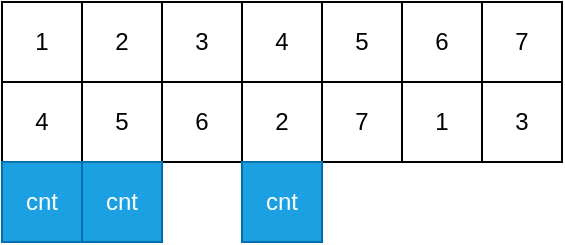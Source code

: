<mxfile version="13.7.9" type="device"><diagram id="BCd94fsJDCRW1fGTc4su" name="페이지-1"><mxGraphModel dx="434" dy="259" grid="1" gridSize="10" guides="1" tooltips="1" connect="1" arrows="1" fold="1" page="1" pageScale="1" pageWidth="10000" pageHeight="10000" math="0" shadow="0"><root><mxCell id="0"/><mxCell id="1" parent="0"/><mxCell id="NXcw6_qmPqiGgCy7ZHQN-1" value="4" style="whiteSpace=wrap;html=1;aspect=fixed;" vertex="1" parent="1"><mxGeometry x="170" y="240" width="40" height="40" as="geometry"/></mxCell><mxCell id="NXcw6_qmPqiGgCy7ZHQN-2" value="5" style="whiteSpace=wrap;html=1;aspect=fixed;" vertex="1" parent="1"><mxGeometry x="210" y="240" width="40" height="40" as="geometry"/></mxCell><mxCell id="NXcw6_qmPqiGgCy7ZHQN-3" value="6" style="whiteSpace=wrap;html=1;aspect=fixed;" vertex="1" parent="1"><mxGeometry x="250" y="240" width="40" height="40" as="geometry"/></mxCell><mxCell id="NXcw6_qmPqiGgCy7ZHQN-4" value="2" style="whiteSpace=wrap;html=1;aspect=fixed;" vertex="1" parent="1"><mxGeometry x="290" y="240" width="40" height="40" as="geometry"/></mxCell><mxCell id="NXcw6_qmPqiGgCy7ZHQN-5" value="7" style="whiteSpace=wrap;html=1;aspect=fixed;" vertex="1" parent="1"><mxGeometry x="330" y="240" width="40" height="40" as="geometry"/></mxCell><mxCell id="NXcw6_qmPqiGgCy7ZHQN-6" value="1" style="whiteSpace=wrap;html=1;aspect=fixed;" vertex="1" parent="1"><mxGeometry x="370" y="240" width="40" height="40" as="geometry"/></mxCell><mxCell id="NXcw6_qmPqiGgCy7ZHQN-7" value="3" style="whiteSpace=wrap;html=1;aspect=fixed;" vertex="1" parent="1"><mxGeometry x="410" y="240" width="40" height="40" as="geometry"/></mxCell><mxCell id="NXcw6_qmPqiGgCy7ZHQN-8" value="cnt" style="whiteSpace=wrap;html=1;aspect=fixed;fillColor=#1ba1e2;strokeColor=#006EAF;fontColor=#ffffff;" vertex="1" parent="1"><mxGeometry x="170" y="280" width="40" height="40" as="geometry"/></mxCell><mxCell id="NXcw6_qmPqiGgCy7ZHQN-9" value="cnt" style="whiteSpace=wrap;html=1;aspect=fixed;fillColor=#1ba1e2;strokeColor=#006EAF;fontColor=#ffffff;" vertex="1" parent="1"><mxGeometry x="210" y="280" width="40" height="40" as="geometry"/></mxCell><mxCell id="NXcw6_qmPqiGgCy7ZHQN-11" value="cnt" style="whiteSpace=wrap;html=1;aspect=fixed;fillColor=#1ba1e2;strokeColor=#006EAF;fontColor=#ffffff;" vertex="1" parent="1"><mxGeometry x="290" y="280" width="40" height="40" as="geometry"/></mxCell><mxCell id="NXcw6_qmPqiGgCy7ZHQN-12" value="1" style="whiteSpace=wrap;html=1;aspect=fixed;" vertex="1" parent="1"><mxGeometry x="170" y="200" width="40" height="40" as="geometry"/></mxCell><mxCell id="NXcw6_qmPqiGgCy7ZHQN-13" value="2" style="whiteSpace=wrap;html=1;aspect=fixed;" vertex="1" parent="1"><mxGeometry x="210" y="200" width="40" height="40" as="geometry"/></mxCell><mxCell id="NXcw6_qmPqiGgCy7ZHQN-14" value="3" style="whiteSpace=wrap;html=1;aspect=fixed;" vertex="1" parent="1"><mxGeometry x="250" y="200" width="40" height="40" as="geometry"/></mxCell><mxCell id="NXcw6_qmPqiGgCy7ZHQN-15" value="4" style="whiteSpace=wrap;html=1;aspect=fixed;" vertex="1" parent="1"><mxGeometry x="290" y="200" width="40" height="40" as="geometry"/></mxCell><mxCell id="NXcw6_qmPqiGgCy7ZHQN-16" value="5" style="whiteSpace=wrap;html=1;aspect=fixed;" vertex="1" parent="1"><mxGeometry x="330" y="200" width="40" height="40" as="geometry"/></mxCell><mxCell id="NXcw6_qmPqiGgCy7ZHQN-17" value="6" style="whiteSpace=wrap;html=1;aspect=fixed;" vertex="1" parent="1"><mxGeometry x="370" y="200" width="40" height="40" as="geometry"/></mxCell><mxCell id="NXcw6_qmPqiGgCy7ZHQN-18" value="7" style="whiteSpace=wrap;html=1;aspect=fixed;" vertex="1" parent="1"><mxGeometry x="410" y="200" width="40" height="40" as="geometry"/></mxCell></root></mxGraphModel></diagram></mxfile>
